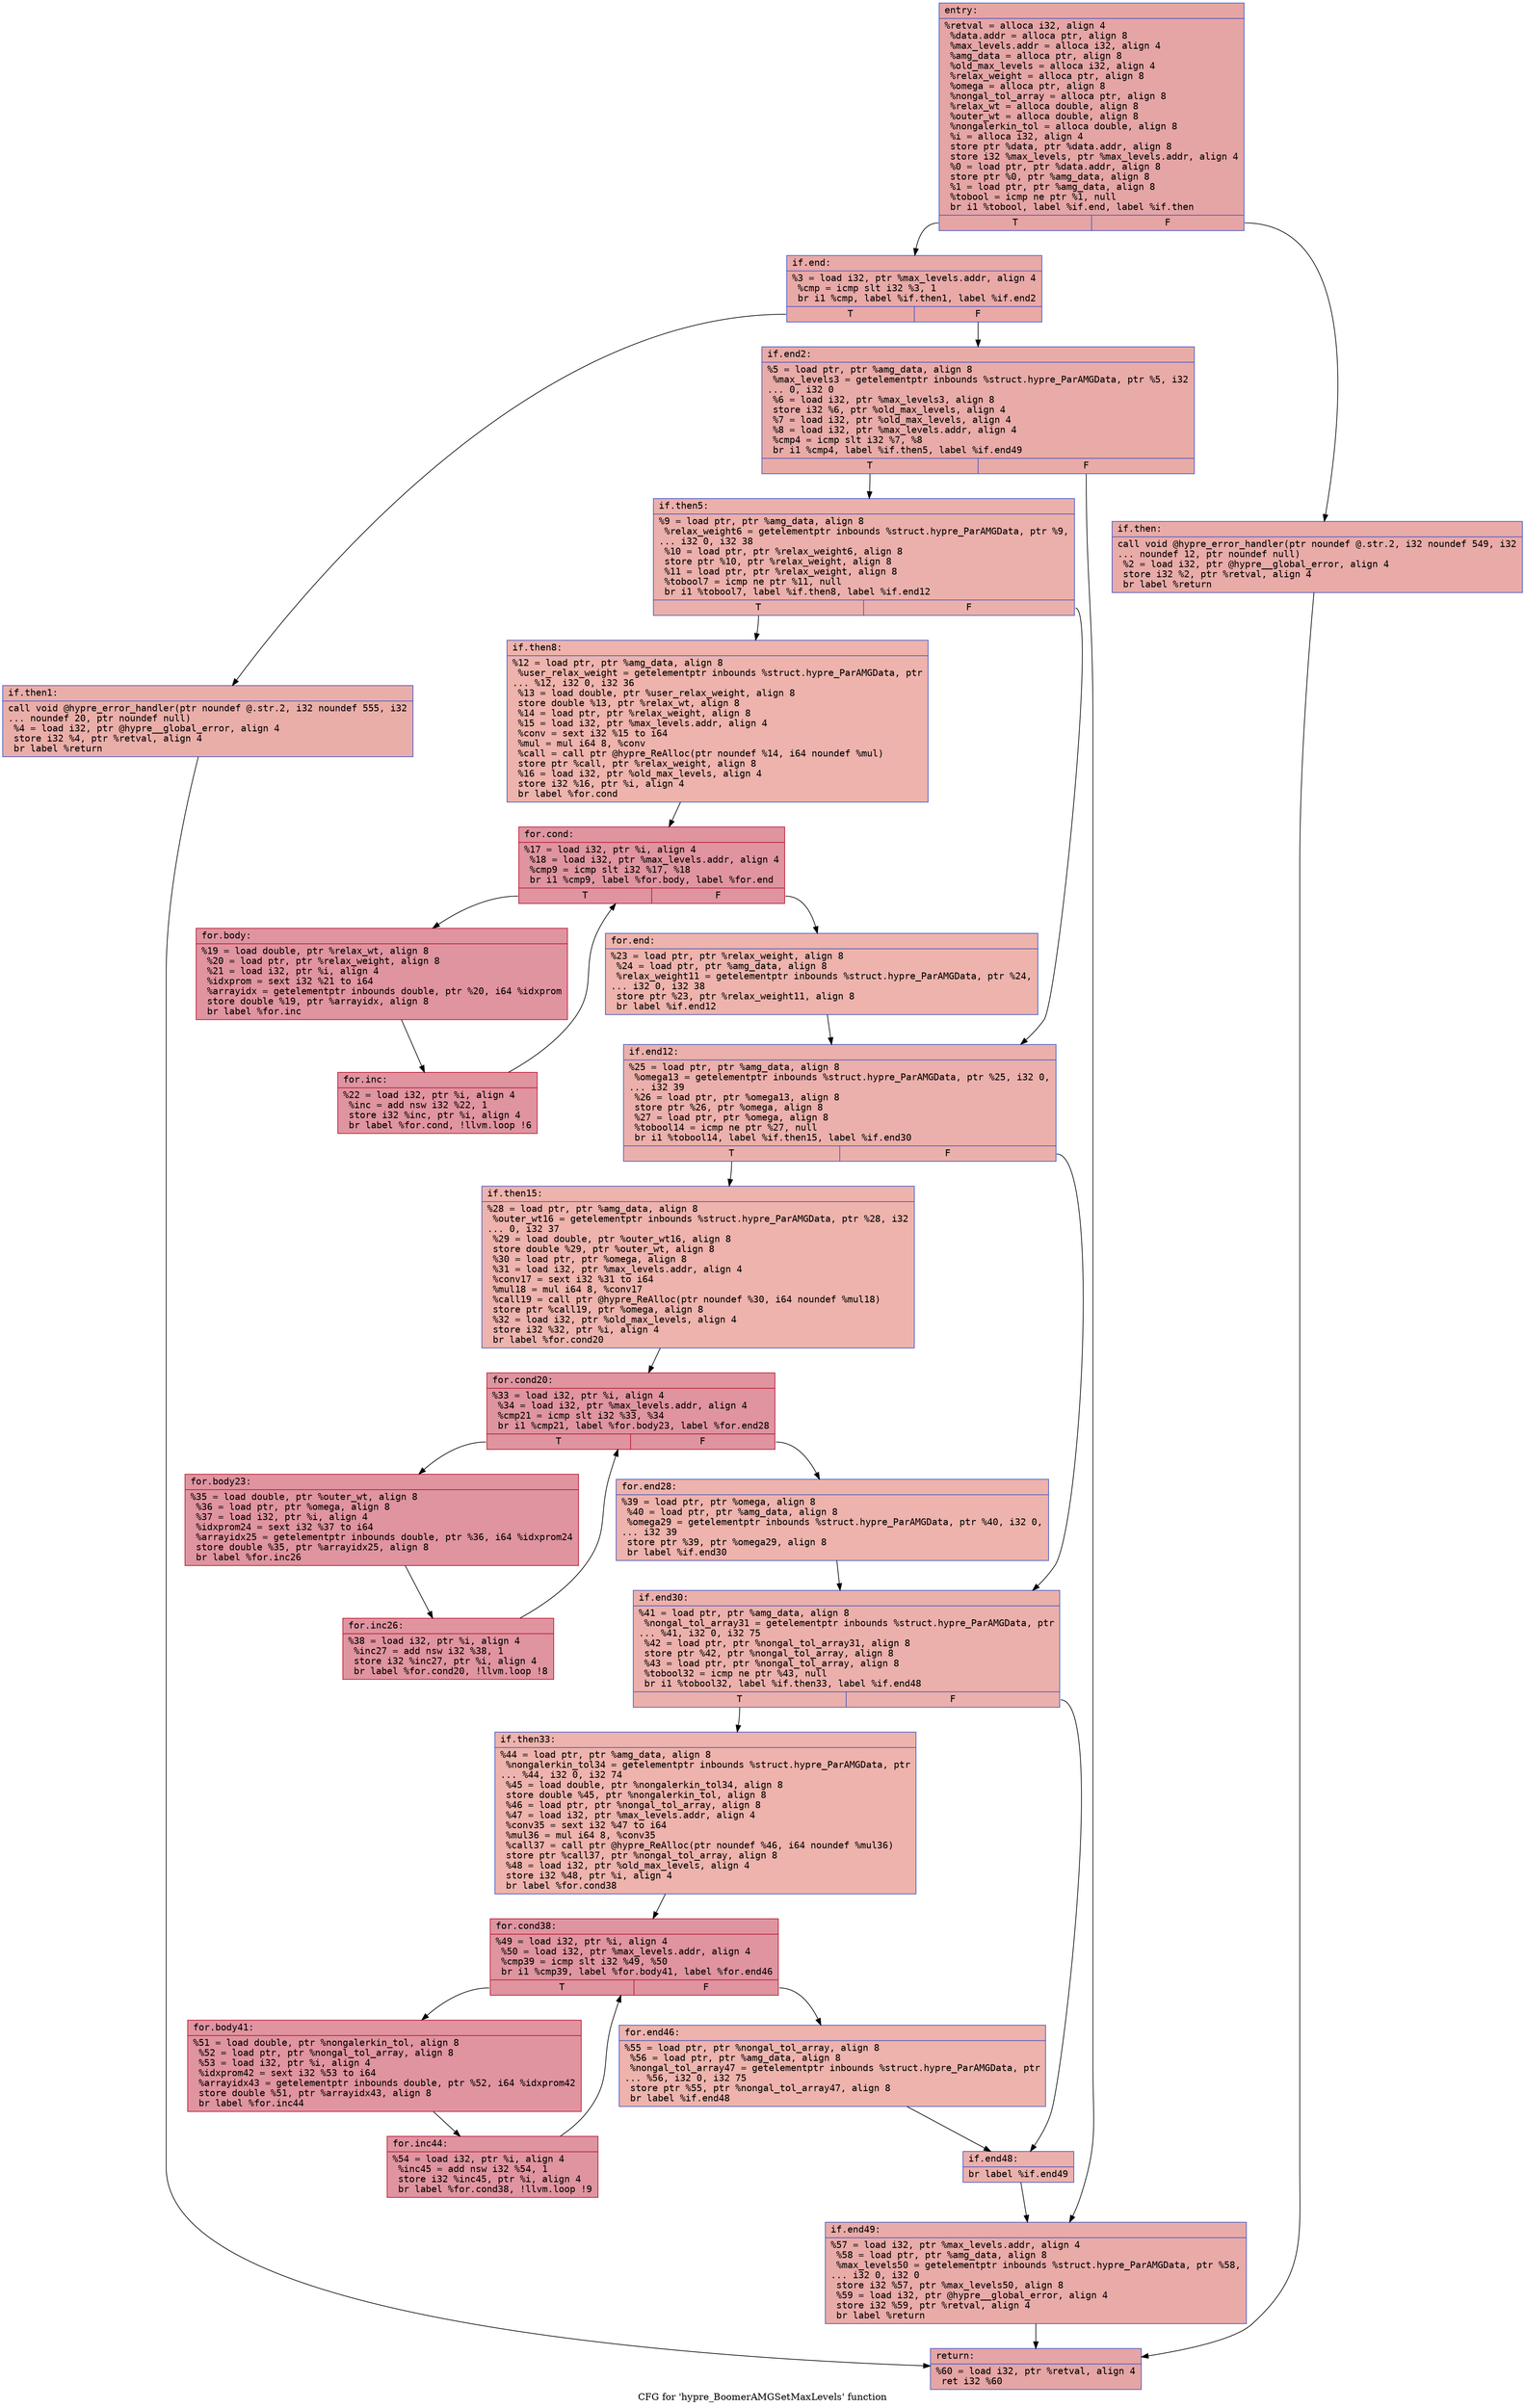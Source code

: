 digraph "CFG for 'hypre_BoomerAMGSetMaxLevels' function" {
	label="CFG for 'hypre_BoomerAMGSetMaxLevels' function";

	Node0x55fa80a30ef0 [shape=record,color="#3d50c3ff", style=filled, fillcolor="#c5333470" fontname="Courier",label="{entry:\l|  %retval = alloca i32, align 4\l  %data.addr = alloca ptr, align 8\l  %max_levels.addr = alloca i32, align 4\l  %amg_data = alloca ptr, align 8\l  %old_max_levels = alloca i32, align 4\l  %relax_weight = alloca ptr, align 8\l  %omega = alloca ptr, align 8\l  %nongal_tol_array = alloca ptr, align 8\l  %relax_wt = alloca double, align 8\l  %outer_wt = alloca double, align 8\l  %nongalerkin_tol = alloca double, align 8\l  %i = alloca i32, align 4\l  store ptr %data, ptr %data.addr, align 8\l  store i32 %max_levels, ptr %max_levels.addr, align 4\l  %0 = load ptr, ptr %data.addr, align 8\l  store ptr %0, ptr %amg_data, align 8\l  %1 = load ptr, ptr %amg_data, align 8\l  %tobool = icmp ne ptr %1, null\l  br i1 %tobool, label %if.end, label %if.then\l|{<s0>T|<s1>F}}"];
	Node0x55fa80a30ef0:s0 -> Node0x55fa80a318b0[tooltip="entry -> if.end\nProbability 62.50%" ];
	Node0x55fa80a30ef0:s1 -> Node0x55fa80a31920[tooltip="entry -> if.then\nProbability 37.50%" ];
	Node0x55fa80a31920 [shape=record,color="#3d50c3ff", style=filled, fillcolor="#cc403a70" fontname="Courier",label="{if.then:\l|  call void @hypre_error_handler(ptr noundef @.str.2, i32 noundef 549, i32\l... noundef 12, ptr noundef null)\l  %2 = load i32, ptr @hypre__global_error, align 4\l  store i32 %2, ptr %retval, align 4\l  br label %return\l}"];
	Node0x55fa80a31920 -> Node0x55fa80a31d20[tooltip="if.then -> return\nProbability 100.00%" ];
	Node0x55fa80a318b0 [shape=record,color="#3d50c3ff", style=filled, fillcolor="#ca3b3770" fontname="Courier",label="{if.end:\l|  %3 = load i32, ptr %max_levels.addr, align 4\l  %cmp = icmp slt i32 %3, 1\l  br i1 %cmp, label %if.then1, label %if.end2\l|{<s0>T|<s1>F}}"];
	Node0x55fa80a318b0:s0 -> Node0x55fa80a31ef0[tooltip="if.end -> if.then1\nProbability 37.50%" ];
	Node0x55fa80a318b0:s1 -> Node0x55fa80a31f40[tooltip="if.end -> if.end2\nProbability 62.50%" ];
	Node0x55fa80a31ef0 [shape=record,color="#3d50c3ff", style=filled, fillcolor="#d0473d70" fontname="Courier",label="{if.then1:\l|  call void @hypre_error_handler(ptr noundef @.str.2, i32 noundef 555, i32\l... noundef 20, ptr noundef null)\l  %4 = load i32, ptr @hypre__global_error, align 4\l  store i32 %4, ptr %retval, align 4\l  br label %return\l}"];
	Node0x55fa80a31ef0 -> Node0x55fa80a31d20[tooltip="if.then1 -> return\nProbability 100.00%" ];
	Node0x55fa80a31f40 [shape=record,color="#3d50c3ff", style=filled, fillcolor="#cc403a70" fontname="Courier",label="{if.end2:\l|  %5 = load ptr, ptr %amg_data, align 8\l  %max_levels3 = getelementptr inbounds %struct.hypre_ParAMGData, ptr %5, i32\l... 0, i32 0\l  %6 = load i32, ptr %max_levels3, align 8\l  store i32 %6, ptr %old_max_levels, align 4\l  %7 = load i32, ptr %old_max_levels, align 4\l  %8 = load i32, ptr %max_levels.addr, align 4\l  %cmp4 = icmp slt i32 %7, %8\l  br i1 %cmp4, label %if.then5, label %if.end49\l|{<s0>T|<s1>F}}"];
	Node0x55fa80a31f40:s0 -> Node0x55fa80a327d0[tooltip="if.end2 -> if.then5\nProbability 50.00%" ];
	Node0x55fa80a31f40:s1 -> Node0x55fa80a32b40[tooltip="if.end2 -> if.end49\nProbability 50.00%" ];
	Node0x55fa80a327d0 [shape=record,color="#3d50c3ff", style=filled, fillcolor="#d24b4070" fontname="Courier",label="{if.then5:\l|  %9 = load ptr, ptr %amg_data, align 8\l  %relax_weight6 = getelementptr inbounds %struct.hypre_ParAMGData, ptr %9,\l... i32 0, i32 38\l  %10 = load ptr, ptr %relax_weight6, align 8\l  store ptr %10, ptr %relax_weight, align 8\l  %11 = load ptr, ptr %relax_weight, align 8\l  %tobool7 = icmp ne ptr %11, null\l  br i1 %tobool7, label %if.then8, label %if.end12\l|{<s0>T|<s1>F}}"];
	Node0x55fa80a327d0:s0 -> Node0x55fa809bc1a0[tooltip="if.then5 -> if.then8\nProbability 62.50%" ];
	Node0x55fa80a327d0:s1 -> Node0x55fa80a1fe20[tooltip="if.then5 -> if.end12\nProbability 37.50%" ];
	Node0x55fa809bc1a0 [shape=record,color="#3d50c3ff", style=filled, fillcolor="#d6524470" fontname="Courier",label="{if.then8:\l|  %12 = load ptr, ptr %amg_data, align 8\l  %user_relax_weight = getelementptr inbounds %struct.hypre_ParAMGData, ptr\l... %12, i32 0, i32 36\l  %13 = load double, ptr %user_relax_weight, align 8\l  store double %13, ptr %relax_wt, align 8\l  %14 = load ptr, ptr %relax_weight, align 8\l  %15 = load i32, ptr %max_levels.addr, align 4\l  %conv = sext i32 %15 to i64\l  %mul = mul i64 8, %conv\l  %call = call ptr @hypre_ReAlloc(ptr noundef %14, i64 noundef %mul)\l  store ptr %call, ptr %relax_weight, align 8\l  %16 = load i32, ptr %old_max_levels, align 4\l  store i32 %16, ptr %i, align 4\l  br label %for.cond\l}"];
	Node0x55fa809bc1a0 -> Node0x55fa80a43990[tooltip="if.then8 -> for.cond\nProbability 100.00%" ];
	Node0x55fa80a43990 [shape=record,color="#b70d28ff", style=filled, fillcolor="#b70d2870" fontname="Courier",label="{for.cond:\l|  %17 = load i32, ptr %i, align 4\l  %18 = load i32, ptr %max_levels.addr, align 4\l  %cmp9 = icmp slt i32 %17, %18\l  br i1 %cmp9, label %for.body, label %for.end\l|{<s0>T|<s1>F}}"];
	Node0x55fa80a43990:s0 -> Node0x55fa80a43be0[tooltip="for.cond -> for.body\nProbability 96.88%" ];
	Node0x55fa80a43990:s1 -> Node0x55fa80a43c30[tooltip="for.cond -> for.end\nProbability 3.12%" ];
	Node0x55fa80a43be0 [shape=record,color="#b70d28ff", style=filled, fillcolor="#b70d2870" fontname="Courier",label="{for.body:\l|  %19 = load double, ptr %relax_wt, align 8\l  %20 = load ptr, ptr %relax_weight, align 8\l  %21 = load i32, ptr %i, align 4\l  %idxprom = sext i32 %21 to i64\l  %arrayidx = getelementptr inbounds double, ptr %20, i64 %idxprom\l  store double %19, ptr %arrayidx, align 8\l  br label %for.inc\l}"];
	Node0x55fa80a43be0 -> Node0x55fa80a440d0[tooltip="for.body -> for.inc\nProbability 100.00%" ];
	Node0x55fa80a440d0 [shape=record,color="#b70d28ff", style=filled, fillcolor="#b70d2870" fontname="Courier",label="{for.inc:\l|  %22 = load i32, ptr %i, align 4\l  %inc = add nsw i32 %22, 1\l  store i32 %inc, ptr %i, align 4\l  br label %for.cond, !llvm.loop !6\l}"];
	Node0x55fa80a440d0 -> Node0x55fa80a43990[tooltip="for.inc -> for.cond\nProbability 100.00%" ];
	Node0x55fa80a43c30 [shape=record,color="#3d50c3ff", style=filled, fillcolor="#d6524470" fontname="Courier",label="{for.end:\l|  %23 = load ptr, ptr %relax_weight, align 8\l  %24 = load ptr, ptr %amg_data, align 8\l  %relax_weight11 = getelementptr inbounds %struct.hypre_ParAMGData, ptr %24,\l... i32 0, i32 38\l  store ptr %23, ptr %relax_weight11, align 8\l  br label %if.end12\l}"];
	Node0x55fa80a43c30 -> Node0x55fa80a1fe20[tooltip="for.end -> if.end12\nProbability 100.00%" ];
	Node0x55fa80a1fe20 [shape=record,color="#3d50c3ff", style=filled, fillcolor="#d24b4070" fontname="Courier",label="{if.end12:\l|  %25 = load ptr, ptr %amg_data, align 8\l  %omega13 = getelementptr inbounds %struct.hypre_ParAMGData, ptr %25, i32 0,\l... i32 39\l  %26 = load ptr, ptr %omega13, align 8\l  store ptr %26, ptr %omega, align 8\l  %27 = load ptr, ptr %omega, align 8\l  %tobool14 = icmp ne ptr %27, null\l  br i1 %tobool14, label %if.then15, label %if.end30\l|{<s0>T|<s1>F}}"];
	Node0x55fa80a1fe20:s0 -> Node0x55fa80a44bc0[tooltip="if.end12 -> if.then15\nProbability 62.50%" ];
	Node0x55fa80a1fe20:s1 -> Node0x55fa80a44c40[tooltip="if.end12 -> if.end30\nProbability 37.50%" ];
	Node0x55fa80a44bc0 [shape=record,color="#3d50c3ff", style=filled, fillcolor="#d6524470" fontname="Courier",label="{if.then15:\l|  %28 = load ptr, ptr %amg_data, align 8\l  %outer_wt16 = getelementptr inbounds %struct.hypre_ParAMGData, ptr %28, i32\l... 0, i32 37\l  %29 = load double, ptr %outer_wt16, align 8\l  store double %29, ptr %outer_wt, align 8\l  %30 = load ptr, ptr %omega, align 8\l  %31 = load i32, ptr %max_levels.addr, align 4\l  %conv17 = sext i32 %31 to i64\l  %mul18 = mul i64 8, %conv17\l  %call19 = call ptr @hypre_ReAlloc(ptr noundef %30, i64 noundef %mul18)\l  store ptr %call19, ptr %omega, align 8\l  %32 = load i32, ptr %old_max_levels, align 4\l  store i32 %32, ptr %i, align 4\l  br label %for.cond20\l}"];
	Node0x55fa80a44bc0 -> Node0x55fa80a45ba0[tooltip="if.then15 -> for.cond20\nProbability 100.00%" ];
	Node0x55fa80a45ba0 [shape=record,color="#b70d28ff", style=filled, fillcolor="#b70d2870" fontname="Courier",label="{for.cond20:\l|  %33 = load i32, ptr %i, align 4\l  %34 = load i32, ptr %max_levels.addr, align 4\l  %cmp21 = icmp slt i32 %33, %34\l  br i1 %cmp21, label %for.body23, label %for.end28\l|{<s0>T|<s1>F}}"];
	Node0x55fa80a45ba0:s0 -> Node0x55fa80a45e20[tooltip="for.cond20 -> for.body23\nProbability 96.88%" ];
	Node0x55fa80a45ba0:s1 -> Node0x55fa80a45e70[tooltip="for.cond20 -> for.end28\nProbability 3.12%" ];
	Node0x55fa80a45e20 [shape=record,color="#b70d28ff", style=filled, fillcolor="#b70d2870" fontname="Courier",label="{for.body23:\l|  %35 = load double, ptr %outer_wt, align 8\l  %36 = load ptr, ptr %omega, align 8\l  %37 = load i32, ptr %i, align 4\l  %idxprom24 = sext i32 %37 to i64\l  %arrayidx25 = getelementptr inbounds double, ptr %36, i64 %idxprom24\l  store double %35, ptr %arrayidx25, align 8\l  br label %for.inc26\l}"];
	Node0x55fa80a45e20 -> Node0x55fa80a46330[tooltip="for.body23 -> for.inc26\nProbability 100.00%" ];
	Node0x55fa80a46330 [shape=record,color="#b70d28ff", style=filled, fillcolor="#b70d2870" fontname="Courier",label="{for.inc26:\l|  %38 = load i32, ptr %i, align 4\l  %inc27 = add nsw i32 %38, 1\l  store i32 %inc27, ptr %i, align 4\l  br label %for.cond20, !llvm.loop !8\l}"];
	Node0x55fa80a46330 -> Node0x55fa80a45ba0[tooltip="for.inc26 -> for.cond20\nProbability 100.00%" ];
	Node0x55fa80a45e70 [shape=record,color="#3d50c3ff", style=filled, fillcolor="#d6524470" fontname="Courier",label="{for.end28:\l|  %39 = load ptr, ptr %omega, align 8\l  %40 = load ptr, ptr %amg_data, align 8\l  %omega29 = getelementptr inbounds %struct.hypre_ParAMGData, ptr %40, i32 0,\l... i32 39\l  store ptr %39, ptr %omega29, align 8\l  br label %if.end30\l}"];
	Node0x55fa80a45e70 -> Node0x55fa80a44c40[tooltip="for.end28 -> if.end30\nProbability 100.00%" ];
	Node0x55fa80a44c40 [shape=record,color="#3d50c3ff", style=filled, fillcolor="#d24b4070" fontname="Courier",label="{if.end30:\l|  %41 = load ptr, ptr %amg_data, align 8\l  %nongal_tol_array31 = getelementptr inbounds %struct.hypre_ParAMGData, ptr\l... %41, i32 0, i32 75\l  %42 = load ptr, ptr %nongal_tol_array31, align 8\l  store ptr %42, ptr %nongal_tol_array, align 8\l  %43 = load ptr, ptr %nongal_tol_array, align 8\l  %tobool32 = icmp ne ptr %43, null\l  br i1 %tobool32, label %if.then33, label %if.end48\l|{<s0>T|<s1>F}}"];
	Node0x55fa80a44c40:s0 -> Node0x55fa80a46ed0[tooltip="if.end30 -> if.then33\nProbability 62.50%" ];
	Node0x55fa80a44c40:s1 -> Node0x55fa80a46f20[tooltip="if.end30 -> if.end48\nProbability 37.50%" ];
	Node0x55fa80a46ed0 [shape=record,color="#3d50c3ff", style=filled, fillcolor="#d6524470" fontname="Courier",label="{if.then33:\l|  %44 = load ptr, ptr %amg_data, align 8\l  %nongalerkin_tol34 = getelementptr inbounds %struct.hypre_ParAMGData, ptr\l... %44, i32 0, i32 74\l  %45 = load double, ptr %nongalerkin_tol34, align 8\l  store double %45, ptr %nongalerkin_tol, align 8\l  %46 = load ptr, ptr %nongal_tol_array, align 8\l  %47 = load i32, ptr %max_levels.addr, align 4\l  %conv35 = sext i32 %47 to i64\l  %mul36 = mul i64 8, %conv35\l  %call37 = call ptr @hypre_ReAlloc(ptr noundef %46, i64 noundef %mul36)\l  store ptr %call37, ptr %nongal_tol_array, align 8\l  %48 = load i32, ptr %old_max_levels, align 4\l  store i32 %48, ptr %i, align 4\l  br label %for.cond38\l}"];
	Node0x55fa80a46ed0 -> Node0x55fa80a480a0[tooltip="if.then33 -> for.cond38\nProbability 100.00%" ];
	Node0x55fa80a480a0 [shape=record,color="#b70d28ff", style=filled, fillcolor="#b70d2870" fontname="Courier",label="{for.cond38:\l|  %49 = load i32, ptr %i, align 4\l  %50 = load i32, ptr %max_levels.addr, align 4\l  %cmp39 = icmp slt i32 %49, %50\l  br i1 %cmp39, label %for.body41, label %for.end46\l|{<s0>T|<s1>F}}"];
	Node0x55fa80a480a0:s0 -> Node0x55fa80a482f0[tooltip="for.cond38 -> for.body41\nProbability 96.88%" ];
	Node0x55fa80a480a0:s1 -> Node0x55fa80a48340[tooltip="for.cond38 -> for.end46\nProbability 3.12%" ];
	Node0x55fa80a482f0 [shape=record,color="#b70d28ff", style=filled, fillcolor="#b70d2870" fontname="Courier",label="{for.body41:\l|  %51 = load double, ptr %nongalerkin_tol, align 8\l  %52 = load ptr, ptr %nongal_tol_array, align 8\l  %53 = load i32, ptr %i, align 4\l  %idxprom42 = sext i32 %53 to i64\l  %arrayidx43 = getelementptr inbounds double, ptr %52, i64 %idxprom42\l  store double %51, ptr %arrayidx43, align 8\l  br label %for.inc44\l}"];
	Node0x55fa80a482f0 -> Node0x55fa80a487d0[tooltip="for.body41 -> for.inc44\nProbability 100.00%" ];
	Node0x55fa80a487d0 [shape=record,color="#b70d28ff", style=filled, fillcolor="#b70d2870" fontname="Courier",label="{for.inc44:\l|  %54 = load i32, ptr %i, align 4\l  %inc45 = add nsw i32 %54, 1\l  store i32 %inc45, ptr %i, align 4\l  br label %for.cond38, !llvm.loop !9\l}"];
	Node0x55fa80a487d0 -> Node0x55fa80a480a0[tooltip="for.inc44 -> for.cond38\nProbability 100.00%" ];
	Node0x55fa80a48340 [shape=record,color="#3d50c3ff", style=filled, fillcolor="#d6524470" fontname="Courier",label="{for.end46:\l|  %55 = load ptr, ptr %nongal_tol_array, align 8\l  %56 = load ptr, ptr %amg_data, align 8\l  %nongal_tol_array47 = getelementptr inbounds %struct.hypre_ParAMGData, ptr\l... %56, i32 0, i32 75\l  store ptr %55, ptr %nongal_tol_array47, align 8\l  br label %if.end48\l}"];
	Node0x55fa80a48340 -> Node0x55fa80a46f20[tooltip="for.end46 -> if.end48\nProbability 100.00%" ];
	Node0x55fa80a46f20 [shape=record,color="#3d50c3ff", style=filled, fillcolor="#d24b4070" fontname="Courier",label="{if.end48:\l|  br label %if.end49\l}"];
	Node0x55fa80a46f20 -> Node0x55fa80a32b40[tooltip="if.end48 -> if.end49\nProbability 100.00%" ];
	Node0x55fa80a32b40 [shape=record,color="#3d50c3ff", style=filled, fillcolor="#cc403a70" fontname="Courier",label="{if.end49:\l|  %57 = load i32, ptr %max_levels.addr, align 4\l  %58 = load ptr, ptr %amg_data, align 8\l  %max_levels50 = getelementptr inbounds %struct.hypre_ParAMGData, ptr %58,\l... i32 0, i32 0\l  store i32 %57, ptr %max_levels50, align 8\l  %59 = load i32, ptr @hypre__global_error, align 4\l  store i32 %59, ptr %retval, align 4\l  br label %return\l}"];
	Node0x55fa80a32b40 -> Node0x55fa80a31d20[tooltip="if.end49 -> return\nProbability 100.00%" ];
	Node0x55fa80a31d20 [shape=record,color="#3d50c3ff", style=filled, fillcolor="#c5333470" fontname="Courier",label="{return:\l|  %60 = load i32, ptr %retval, align 4\l  ret i32 %60\l}"];
}
